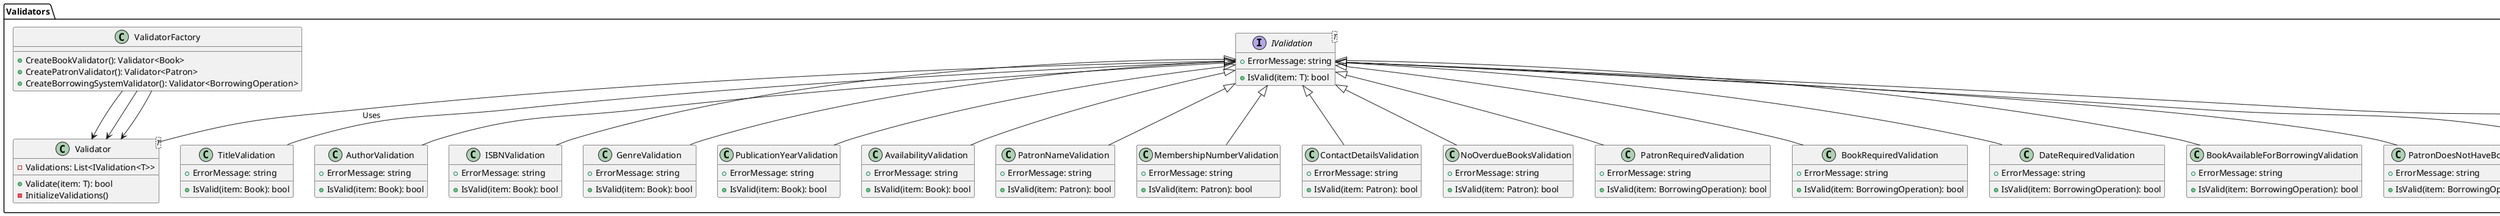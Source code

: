 @startuml Validators

package "Validators" {
    interface IValidation<T> {
        + ErrorMessage: string
        + IsValid(item: T): bool
    }

    class Validator<T> {
        - Validations: List<IValidation<T>>
        + Validate(item: T): bool
        - InitializeValidations()
    }

    class ValidatorFactory {
        + CreateBookValidator(): Validator<Book>
        + CreatePatronValidator(): Validator<Patron>
        + CreateBorrowingSystemValidator(): Validator<BorrowingOperation>
    }

    class TitleValidation {
        + ErrorMessage: string
        + IsValid(item: Book): bool
    }

    class AuthorValidation {
        + ErrorMessage: string
        + IsValid(item: Book): bool
    }

    class ISBNValidation {
        + ErrorMessage: string
        + IsValid(item: Book): bool
    }

    class GenreValidation {
        + ErrorMessage: string
        + IsValid(item: Book): bool
    }

    class PublicationYearValidation {
        + ErrorMessage: string
        + IsValid(item: Book): bool
    }

    class AvailabilityValidation {
        + ErrorMessage: string
        + IsValid(item: Book): bool
    }

    class PatronNameValidation {
        + ErrorMessage: string
        + IsValid(item: Patron): bool
    }

    class MembershipNumberValidation {
        + ErrorMessage: string
        + IsValid(item: Patron): bool
    }

    class ContactDetailsValidation {
        + ErrorMessage: string
        + IsValid(item: Patron): bool
    }

    class NoOverdueBooksValidation {
        + ErrorMessage: string
        + IsValid(item: Patron): bool
    }

    class PatronRequiredValidation {
        + ErrorMessage: string
        + IsValid(item: BorrowingOperation): bool
    }

    class BookRequiredValidation {
        + ErrorMessage: string
        + IsValid(item: BorrowingOperation): bool
    }

    class DateRequiredValidation {
        + ErrorMessage: string
        + IsValid(item: BorrowingOperation): bool
    }

    class BookAvailableForBorrowingValidation {
        + ErrorMessage: string
        + IsValid(item: BorrowingOperation): bool
    }

    class PatronDoesNotHaveBookValidation {
        + ErrorMessage: string
        + IsValid(item: BorrowingOperation): bool
    }

    class BookBorrowedByPatronValidation {
        + ErrorMessage: string
        + IsValid(item: BorrowingOperation): bool
    }

    class BookNotReturnedValidation {
        + ErrorMessage: string
        + IsValid(item: BorrowingOperation): bool
    }
}

    ValidatorFactory --> Validator
    ValidatorFactory --> Validator
    ValidatorFactory --> Validator
    
    IValidation <|-- Validator : Uses

    IValidation <|-- TitleValidation
    IValidation <|-- AuthorValidation
    IValidation <|-- ISBNValidation
    IValidation <|-- GenreValidation
    IValidation <|-- PublicationYearValidation
    IValidation <|-- AvailabilityValidation
    IValidation <|-- PatronNameValidation
    IValidation <|-- MembershipNumberValidation
    IValidation <|-- ContactDetailsValidation
    IValidation <|-- NoOverdueBooksValidation
    IValidation <|-- PatronRequiredValidation
    IValidation <|-- BookRequiredValidation
    IValidation <|-- DateRequiredValidation
    IValidation <|-- BookAvailableForBorrowingValidation
    IValidation <|-- PatronDoesNotHaveBookValidation
    IValidation <|-- BookBorrowedByPatronValidation
    IValidation <|-- BookNotReturnedValidation
@enduml
